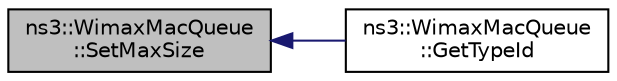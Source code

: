 digraph "ns3::WimaxMacQueue::SetMaxSize"
{
  edge [fontname="Helvetica",fontsize="10",labelfontname="Helvetica",labelfontsize="10"];
  node [fontname="Helvetica",fontsize="10",shape=record];
  rankdir="LR";
  Node1 [label="ns3::WimaxMacQueue\l::SetMaxSize",height=0.2,width=0.4,color="black", fillcolor="grey75", style="filled", fontcolor="black"];
  Node1 -> Node2 [dir="back",color="midnightblue",fontsize="10",style="solid"];
  Node2 [label="ns3::WimaxMacQueue\l::GetTypeId",height=0.2,width=0.4,color="black", fillcolor="white", style="filled",URL="$da/db1/classns3_1_1WimaxMacQueue.html#a50fd99b4012ead0ccedac32ca0a7d597",tooltip="Get the type ID. "];
}
